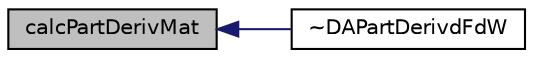 digraph "calcPartDerivMat"
{
  bgcolor="transparent";
  edge [fontname="Helvetica",fontsize="10",labelfontname="Helvetica",labelfontsize="10"];
  node [fontname="Helvetica",fontsize="10",shape=record];
  rankdir="LR";
  Node78 [label="calcPartDerivMat",height=0.2,width=0.4,color="black", fillcolor="grey75", style="filled", fontcolor="black"];
  Node78 -> Node79 [dir="back",color="midnightblue",fontsize="10",style="solid",fontname="Helvetica"];
  Node79 [label="~DAPartDerivdFdW",height=0.2,width=0.4,color="black",URL="$classFoam_1_1DAPartDerivdFdW.html#abd736daaf9249559997615651fb6115a"];
}

